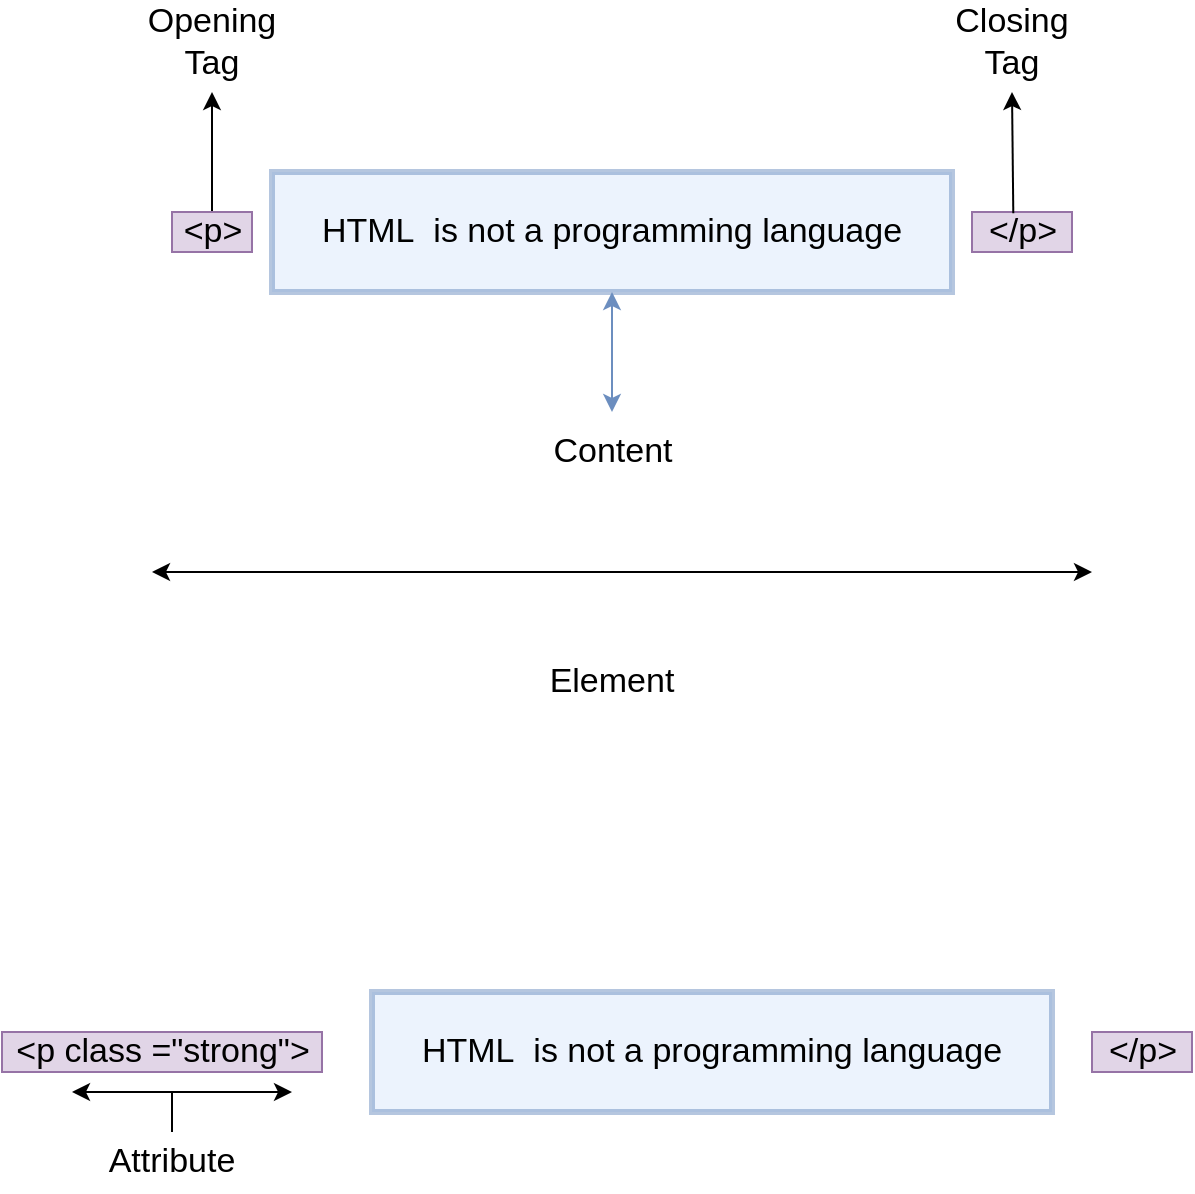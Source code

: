 <mxfile version="15.5.9" type="github">
  <diagram id="CvHTvN6L_SXHQpTo5I2b" name="Page-1">
    <mxGraphModel dx="782" dy="436" grid="1" gridSize="10" guides="1" tooltips="1" connect="1" arrows="1" fold="1" page="1" pageScale="1" pageWidth="850" pageHeight="1100" math="0" shadow="0">
      <root>
        <mxCell id="0" />
        <mxCell id="1" parent="0" />
        <mxCell id="8L2hsu4X7SzYl6PJxOzP-15" value="" style="edgeStyle=orthogonalEdgeStyle;rounded=0;orthogonalLoop=1;jettySize=auto;html=1;fontSize=17;" edge="1" parent="1" source="8L2hsu4X7SzYl6PJxOzP-1">
          <mxGeometry relative="1" as="geometry">
            <mxPoint x="120" y="160" as="targetPoint" />
          </mxGeometry>
        </mxCell>
        <mxCell id="8L2hsu4X7SzYl6PJxOzP-1" value="&lt;font style=&quot;font-size: 17px&quot;&gt;&amp;lt;p&amp;gt;&lt;/font&gt;" style="text;html=1;align=center;verticalAlign=middle;resizable=0;points=[];autosize=1;strokeColor=#9673a6;fillColor=#e1d5e7;" vertex="1" parent="1">
          <mxGeometry x="100" y="220" width="40" height="20" as="geometry" />
        </mxCell>
        <mxCell id="8L2hsu4X7SzYl6PJxOzP-2" value="&lt;font style=&quot;font-size: 17px&quot;&gt;&amp;lt;/p&amp;gt;&lt;/font&gt;" style="text;html=1;align=center;verticalAlign=middle;resizable=0;points=[];autosize=1;strokeColor=#9673a6;fillColor=#e1d5e7;" vertex="1" parent="1">
          <mxGeometry x="500" y="220" width="50" height="20" as="geometry" />
        </mxCell>
        <mxCell id="8L2hsu4X7SzYl6PJxOzP-6" value="HTML&amp;nbsp; is not a programming language" style="rounded=0;whiteSpace=wrap;html=1;fontSize=17;strokeWidth=3;fillColor=#dae8fc;strokeColor=#6c8ebf;opacity=50;" vertex="1" parent="1">
          <mxGeometry x="150" y="200" width="340" height="60" as="geometry" />
        </mxCell>
        <mxCell id="8L2hsu4X7SzYl6PJxOzP-9" value="" style="endArrow=classic;startArrow=classic;html=1;rounded=0;fontSize=17;exitX=0.5;exitY=1;exitDx=0;exitDy=0;fillColor=#dae8fc;strokeColor=#6c8ebf;" edge="1" parent="1" source="8L2hsu4X7SzYl6PJxOzP-6">
          <mxGeometry width="50" height="50" relative="1" as="geometry">
            <mxPoint x="380" y="250" as="sourcePoint" />
            <mxPoint x="320" y="320" as="targetPoint" />
          </mxGeometry>
        </mxCell>
        <mxCell id="8L2hsu4X7SzYl6PJxOzP-11" value="Content" style="text;html=1;align=center;verticalAlign=middle;resizable=0;points=[];autosize=1;strokeColor=none;fillColor=none;fontSize=17;" vertex="1" parent="1">
          <mxGeometry x="285" y="325" width="70" height="30" as="geometry" />
        </mxCell>
        <mxCell id="8L2hsu4X7SzYl6PJxOzP-13" value="" style="endArrow=classic;html=1;rounded=0;fontSize=17;exitX=0.413;exitY=0.033;exitDx=0;exitDy=0;exitPerimeter=0;" edge="1" parent="1" source="8L2hsu4X7SzYl6PJxOzP-2">
          <mxGeometry width="50" height="50" relative="1" as="geometry">
            <mxPoint x="520" y="210" as="sourcePoint" />
            <mxPoint x="520" y="160" as="targetPoint" />
          </mxGeometry>
        </mxCell>
        <mxCell id="8L2hsu4X7SzYl6PJxOzP-16" value="Opening Tag" style="text;html=1;strokeColor=none;fillColor=none;align=center;verticalAlign=middle;whiteSpace=wrap;rounded=0;fontSize=17;opacity=50;" vertex="1" parent="1">
          <mxGeometry x="90" y="120" width="60" height="30" as="geometry" />
        </mxCell>
        <mxCell id="8L2hsu4X7SzYl6PJxOzP-17" value="Closing Tag" style="text;html=1;strokeColor=none;fillColor=none;align=center;verticalAlign=middle;whiteSpace=wrap;rounded=0;fontSize=17;opacity=50;" vertex="1" parent="1">
          <mxGeometry x="490" y="120" width="60" height="30" as="geometry" />
        </mxCell>
        <mxCell id="8L2hsu4X7SzYl6PJxOzP-18" value="" style="endArrow=classic;startArrow=classic;html=1;rounded=0;fontSize=17;" edge="1" parent="1">
          <mxGeometry width="50" height="50" relative="1" as="geometry">
            <mxPoint x="90" y="400" as="sourcePoint" />
            <mxPoint x="560" y="400" as="targetPoint" />
          </mxGeometry>
        </mxCell>
        <mxCell id="8L2hsu4X7SzYl6PJxOzP-19" value="Element" style="text;html=1;strokeColor=none;fillColor=none;align=center;verticalAlign=middle;whiteSpace=wrap;rounded=0;fontSize=17;opacity=50;" vertex="1" parent="1">
          <mxGeometry x="290" y="440" width="60" height="30" as="geometry" />
        </mxCell>
        <mxCell id="8L2hsu4X7SzYl6PJxOzP-20" value="HTML&amp;nbsp; is not a programming language" style="rounded=0;whiteSpace=wrap;html=1;fontSize=17;strokeWidth=3;fillColor=#dae8fc;strokeColor=#6c8ebf;opacity=50;" vertex="1" parent="1">
          <mxGeometry x="200" y="610" width="340" height="60" as="geometry" />
        </mxCell>
        <mxCell id="8L2hsu4X7SzYl6PJxOzP-21" value="&lt;font style=&quot;font-size: 17px&quot;&gt;&amp;lt;p class =&quot;strong&quot;&amp;gt;&lt;/font&gt;" style="text;html=1;align=center;verticalAlign=middle;resizable=0;points=[];autosize=1;strokeColor=#9673a6;fillColor=#e1d5e7;" vertex="1" parent="1">
          <mxGeometry x="15" y="630" width="160" height="20" as="geometry" />
        </mxCell>
        <mxCell id="8L2hsu4X7SzYl6PJxOzP-22" value="&lt;font style=&quot;font-size: 17px&quot;&gt;&amp;lt;/p&amp;gt;&lt;/font&gt;" style="text;html=1;align=center;verticalAlign=middle;resizable=0;points=[];autosize=1;strokeColor=#9673a6;fillColor=#e1d5e7;" vertex="1" parent="1">
          <mxGeometry x="560" y="630" width="50" height="20" as="geometry" />
        </mxCell>
        <mxCell id="8L2hsu4X7SzYl6PJxOzP-23" value="" style="endArrow=classic;startArrow=classic;html=1;rounded=0;fontSize=17;" edge="1" parent="1">
          <mxGeometry width="50" height="50" relative="1" as="geometry">
            <mxPoint x="50" y="660" as="sourcePoint" />
            <mxPoint x="160" y="660" as="targetPoint" />
          </mxGeometry>
        </mxCell>
        <mxCell id="8L2hsu4X7SzYl6PJxOzP-24" value="" style="endArrow=none;html=1;rounded=0;fontSize=17;" edge="1" parent="1">
          <mxGeometry width="50" height="50" relative="1" as="geometry">
            <mxPoint x="100" y="680" as="sourcePoint" />
            <mxPoint x="100" y="660" as="targetPoint" />
          </mxGeometry>
        </mxCell>
        <mxCell id="8L2hsu4X7SzYl6PJxOzP-25" value="Attribute" style="text;html=1;strokeColor=none;fillColor=none;align=center;verticalAlign=middle;whiteSpace=wrap;rounded=0;fontSize=17;opacity=50;" vertex="1" parent="1">
          <mxGeometry x="70" y="680" width="60" height="30" as="geometry" />
        </mxCell>
      </root>
    </mxGraphModel>
  </diagram>
</mxfile>
